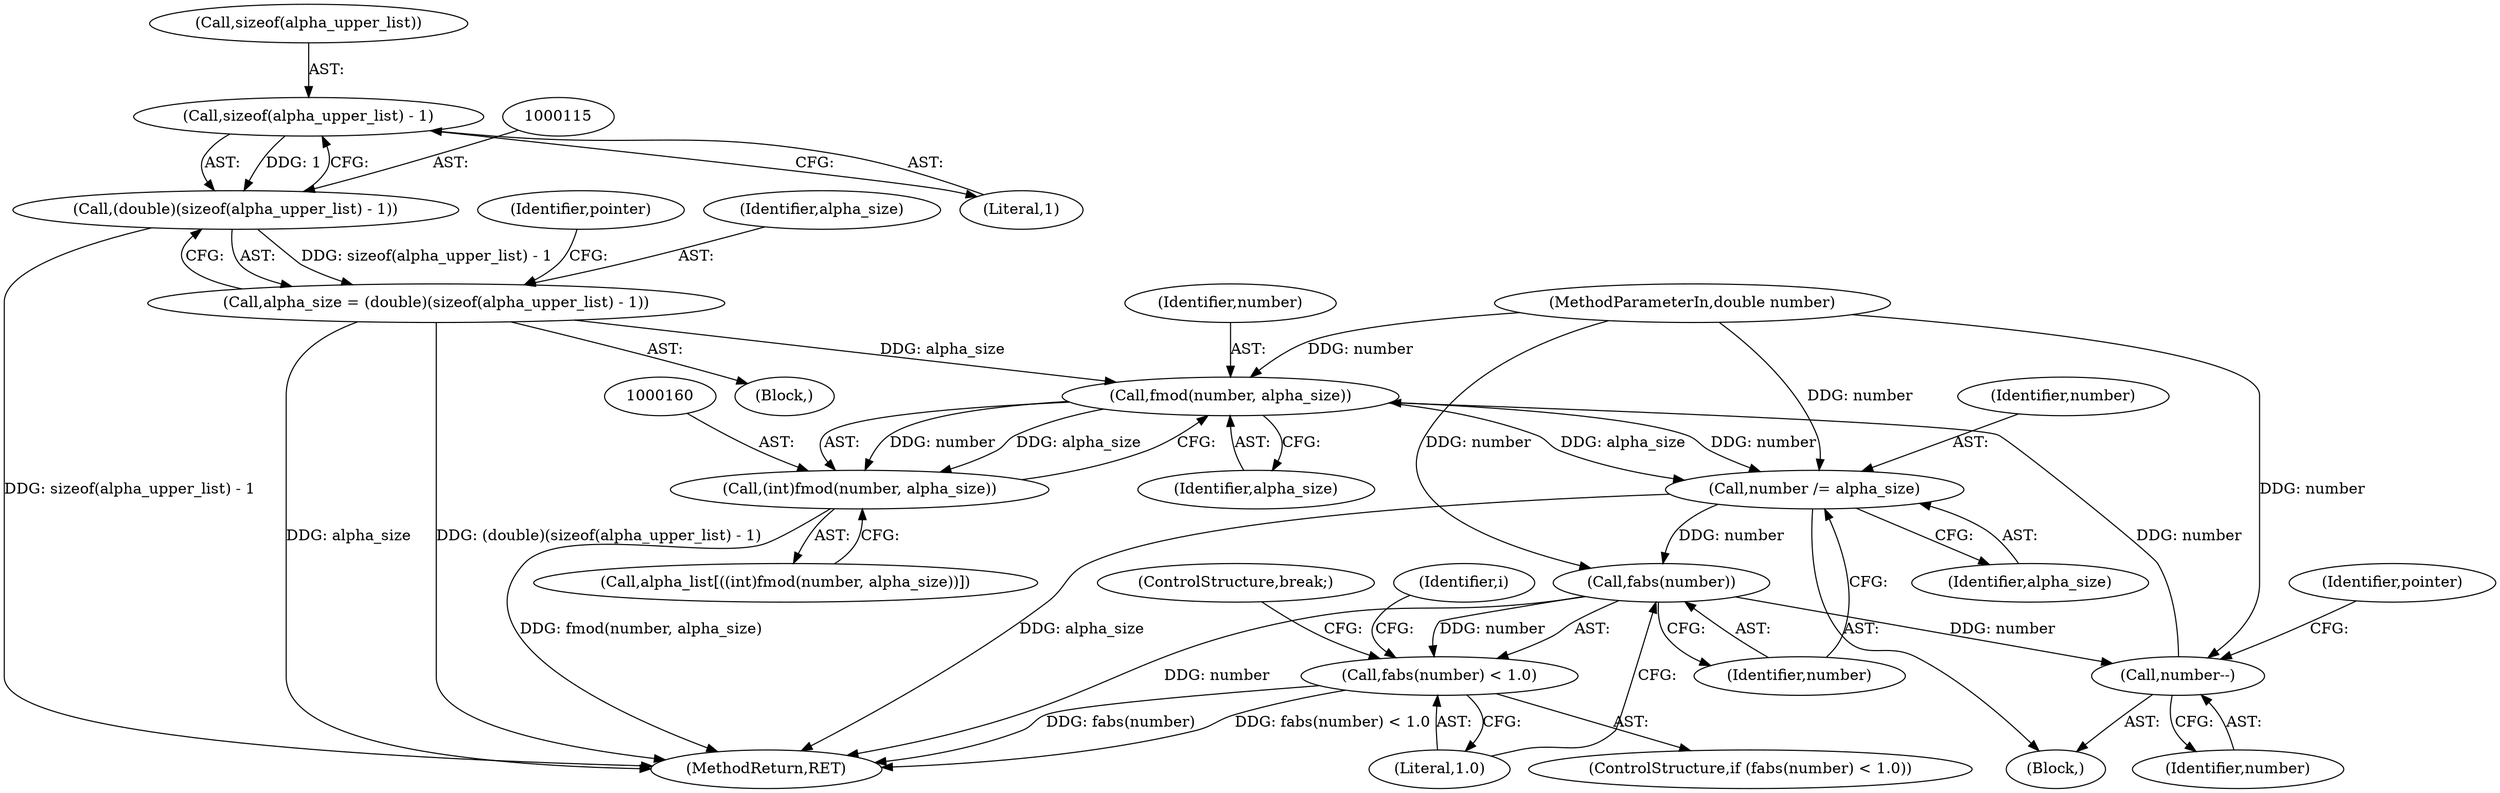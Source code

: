 digraph "0_Chrome_96dbafe288dbe2f0cc45fa3c39daf6d0c37acbab_20@API" {
"1000116" [label="(Call,sizeof(alpha_upper_list) - 1)"];
"1000114" [label="(Call,(double)(sizeof(alpha_upper_list) - 1))"];
"1000112" [label="(Call,alpha_size = (double)(sizeof(alpha_upper_list) - 1))"];
"1000161" [label="(Call,fmod(number, alpha_size))"];
"1000159" [label="(Call,(int)fmod(number, alpha_size))"];
"1000164" [label="(Call,number /= alpha_size)"];
"1000169" [label="(Call,fabs(number))"];
"1000151" [label="(Call,number--)"];
"1000168" [label="(Call,fabs(number) < 1.0)"];
"1000151" [label="(Call,number--)"];
"1000150" [label="(Block,)"];
"1000117" [label="(Call,sizeof(alpha_upper_list))"];
"1000162" [label="(Identifier,number)"];
"1000161" [label="(Call,fmod(number, alpha_size))"];
"1000116" [label="(Call,sizeof(alpha_upper_list) - 1)"];
"1000176" [label="(MethodReturn,RET)"];
"1000119" [label="(Literal,1)"];
"1000169" [label="(Call,fabs(number))"];
"1000159" [label="(Call,(int)fmod(number, alpha_size))"];
"1000166" [label="(Identifier,alpha_size)"];
"1000121" [label="(Identifier,pointer)"];
"1000112" [label="(Call,alpha_size = (double)(sizeof(alpha_upper_list) - 1))"];
"1000114" [label="(Call,(double)(sizeof(alpha_upper_list) - 1))"];
"1000165" [label="(Identifier,number)"];
"1000171" [label="(Literal,1.0)"];
"1000156" [label="(Identifier,pointer)"];
"1000157" [label="(Call,alpha_list[((int)fmod(number, alpha_size))])"];
"1000167" [label="(ControlStructure,if (fabs(number) < 1.0))"];
"1000104" [label="(MethodParameterIn,double number)"];
"1000152" [label="(Identifier,number)"];
"1000170" [label="(Identifier,number)"];
"1000113" [label="(Identifier,alpha_size)"];
"1000149" [label="(Identifier,i)"];
"1000106" [label="(Block,)"];
"1000168" [label="(Call,fabs(number) < 1.0)"];
"1000163" [label="(Identifier,alpha_size)"];
"1000164" [label="(Call,number /= alpha_size)"];
"1000172" [label="(ControlStructure,break;)"];
"1000116" -> "1000114"  [label="AST: "];
"1000116" -> "1000119"  [label="CFG: "];
"1000117" -> "1000116"  [label="AST: "];
"1000119" -> "1000116"  [label="AST: "];
"1000114" -> "1000116"  [label="CFG: "];
"1000116" -> "1000114"  [label="DDG: 1"];
"1000114" -> "1000112"  [label="AST: "];
"1000115" -> "1000114"  [label="AST: "];
"1000112" -> "1000114"  [label="CFG: "];
"1000114" -> "1000176"  [label="DDG: sizeof(alpha_upper_list) - 1"];
"1000114" -> "1000112"  [label="DDG: sizeof(alpha_upper_list) - 1"];
"1000112" -> "1000106"  [label="AST: "];
"1000113" -> "1000112"  [label="AST: "];
"1000121" -> "1000112"  [label="CFG: "];
"1000112" -> "1000176"  [label="DDG: (double)(sizeof(alpha_upper_list) - 1)"];
"1000112" -> "1000176"  [label="DDG: alpha_size"];
"1000112" -> "1000161"  [label="DDG: alpha_size"];
"1000161" -> "1000159"  [label="AST: "];
"1000161" -> "1000163"  [label="CFG: "];
"1000162" -> "1000161"  [label="AST: "];
"1000163" -> "1000161"  [label="AST: "];
"1000159" -> "1000161"  [label="CFG: "];
"1000161" -> "1000159"  [label="DDG: number"];
"1000161" -> "1000159"  [label="DDG: alpha_size"];
"1000151" -> "1000161"  [label="DDG: number"];
"1000104" -> "1000161"  [label="DDG: number"];
"1000161" -> "1000164"  [label="DDG: alpha_size"];
"1000161" -> "1000164"  [label="DDG: number"];
"1000159" -> "1000157"  [label="AST: "];
"1000160" -> "1000159"  [label="AST: "];
"1000157" -> "1000159"  [label="CFG: "];
"1000159" -> "1000176"  [label="DDG: fmod(number, alpha_size)"];
"1000164" -> "1000150"  [label="AST: "];
"1000164" -> "1000166"  [label="CFG: "];
"1000165" -> "1000164"  [label="AST: "];
"1000166" -> "1000164"  [label="AST: "];
"1000170" -> "1000164"  [label="CFG: "];
"1000164" -> "1000176"  [label="DDG: alpha_size"];
"1000104" -> "1000164"  [label="DDG: number"];
"1000164" -> "1000169"  [label="DDG: number"];
"1000169" -> "1000168"  [label="AST: "];
"1000169" -> "1000170"  [label="CFG: "];
"1000170" -> "1000169"  [label="AST: "];
"1000171" -> "1000169"  [label="CFG: "];
"1000169" -> "1000176"  [label="DDG: number"];
"1000169" -> "1000151"  [label="DDG: number"];
"1000169" -> "1000168"  [label="DDG: number"];
"1000104" -> "1000169"  [label="DDG: number"];
"1000151" -> "1000150"  [label="AST: "];
"1000151" -> "1000152"  [label="CFG: "];
"1000152" -> "1000151"  [label="AST: "];
"1000156" -> "1000151"  [label="CFG: "];
"1000104" -> "1000151"  [label="DDG: number"];
"1000168" -> "1000167"  [label="AST: "];
"1000168" -> "1000171"  [label="CFG: "];
"1000171" -> "1000168"  [label="AST: "];
"1000172" -> "1000168"  [label="CFG: "];
"1000149" -> "1000168"  [label="CFG: "];
"1000168" -> "1000176"  [label="DDG: fabs(number)"];
"1000168" -> "1000176"  [label="DDG: fabs(number) < 1.0"];
}
